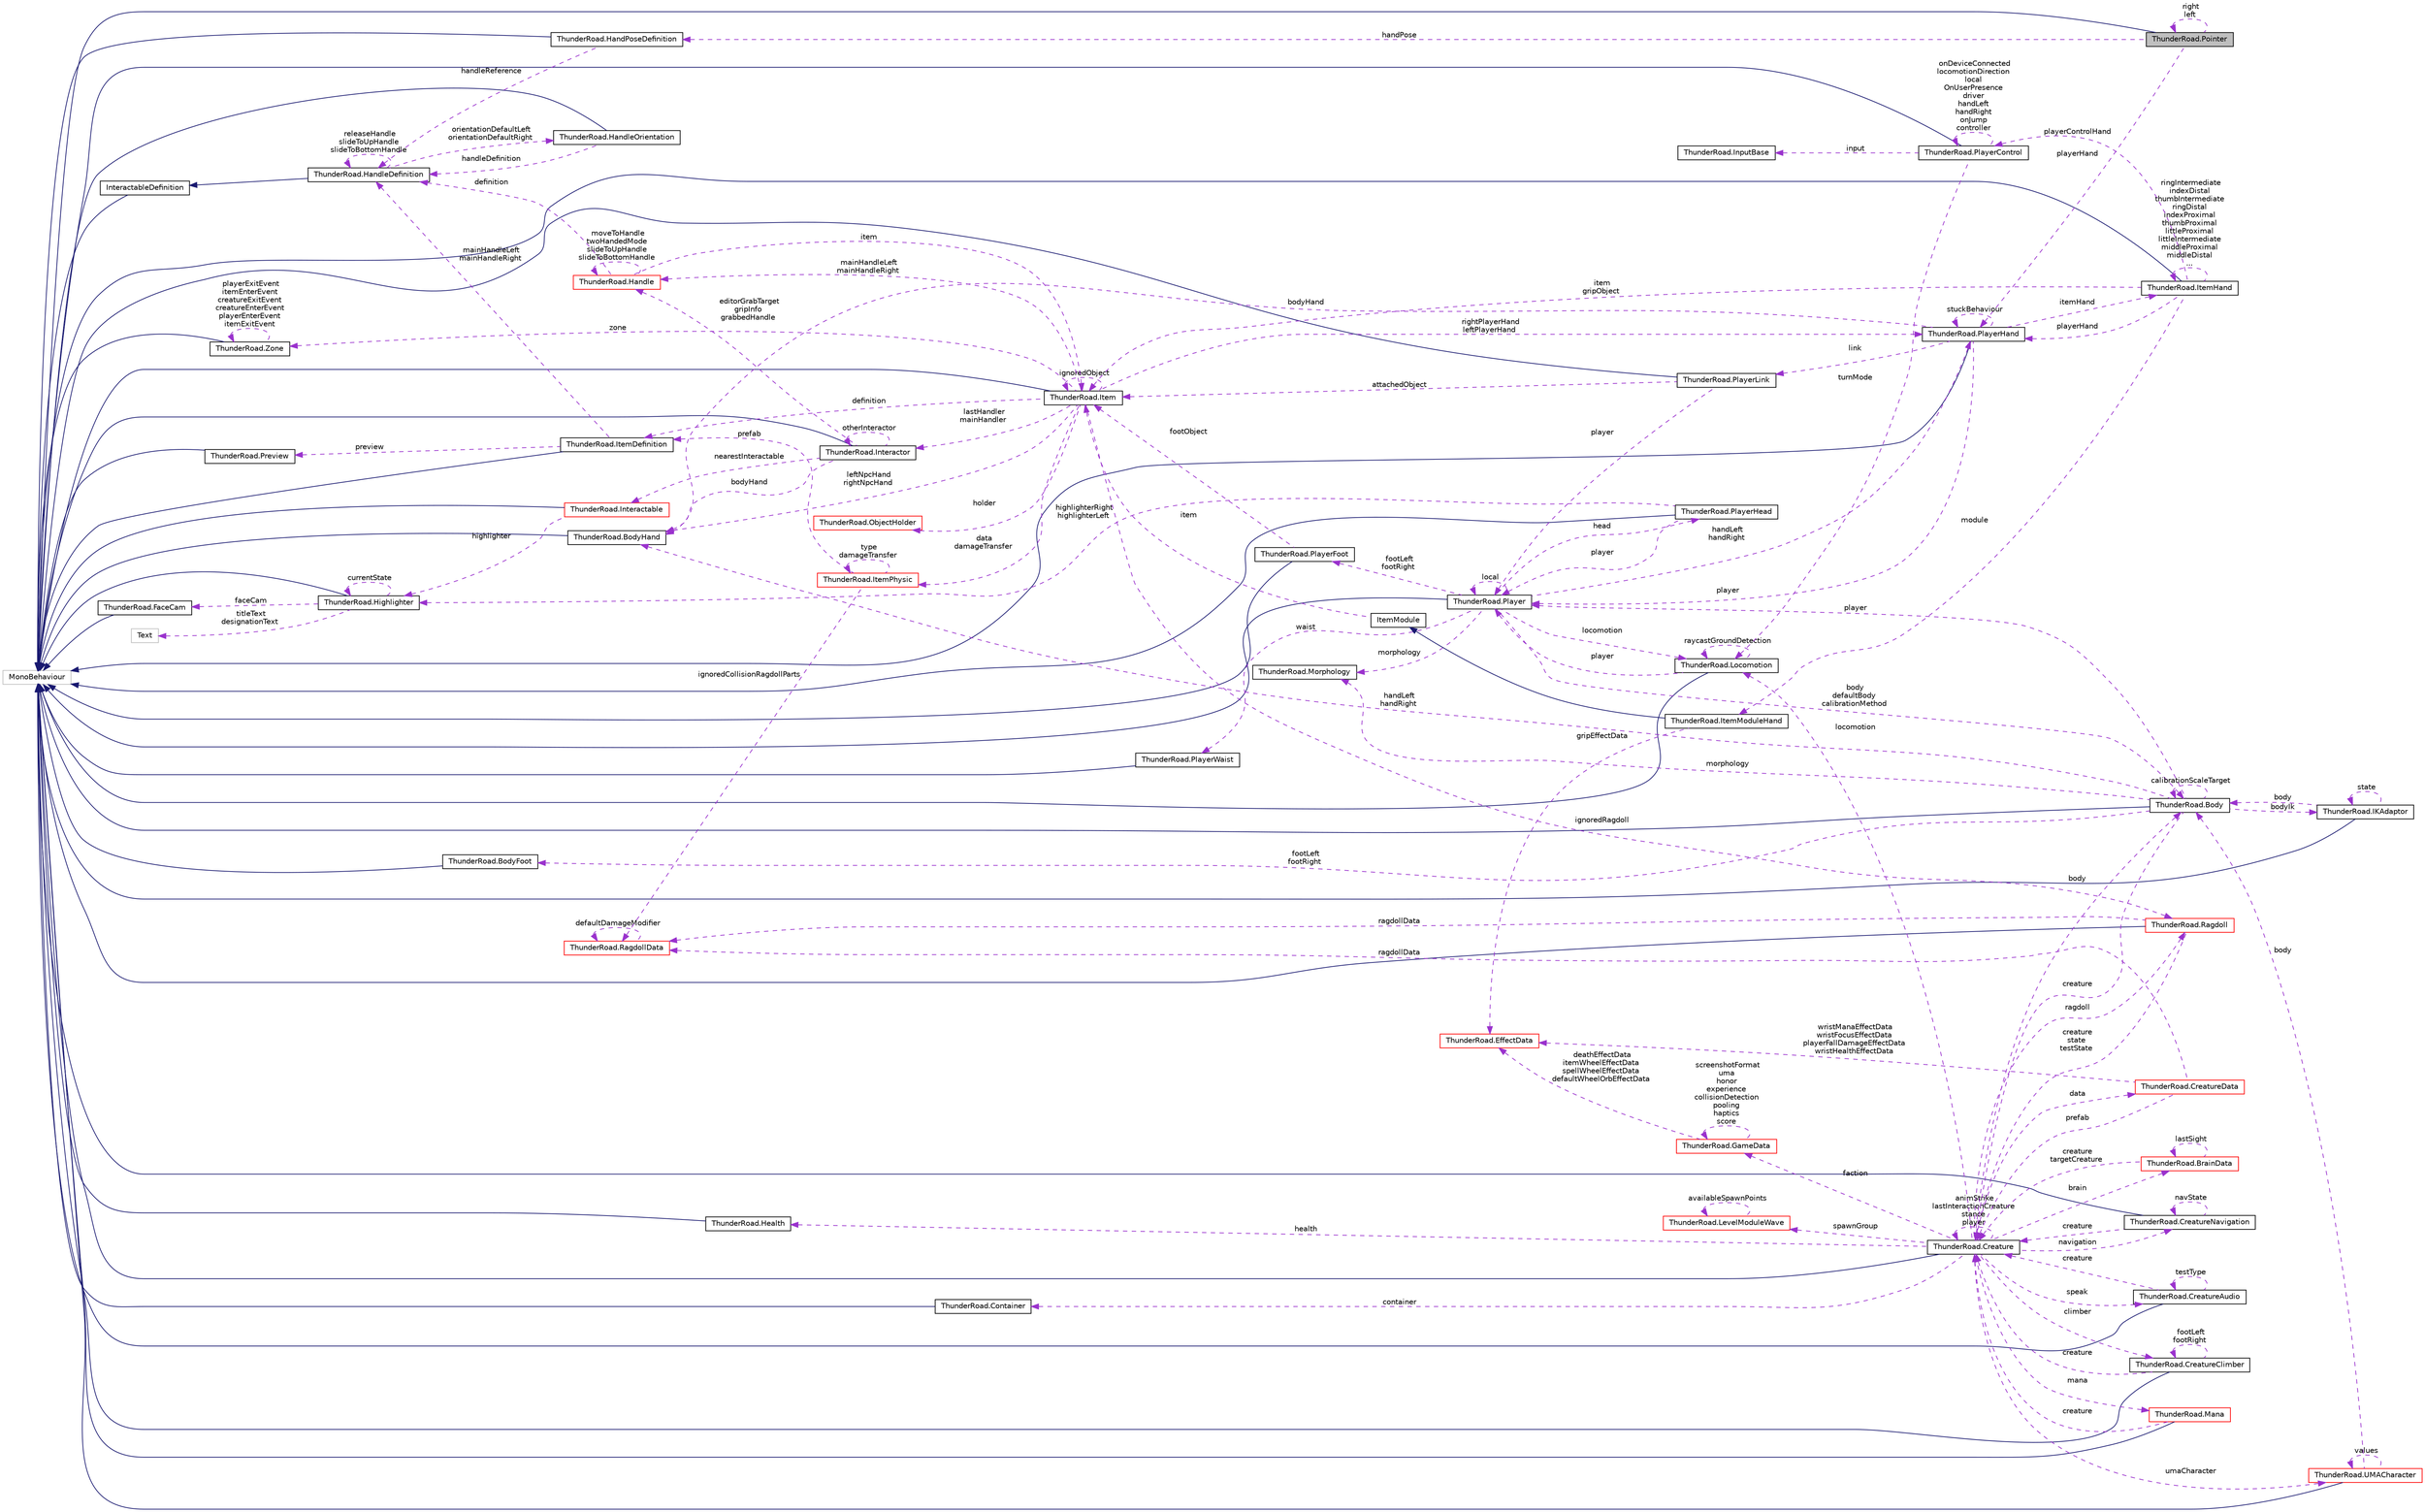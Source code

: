 digraph "ThunderRoad.Pointer"
{
 // LATEX_PDF_SIZE
  edge [fontname="Helvetica",fontsize="10",labelfontname="Helvetica",labelfontsize="10"];
  node [fontname="Helvetica",fontsize="10",shape=record];
  rankdir="LR";
  Node1 [label="ThunderRoad.Pointer",height=0.2,width=0.4,color="black", fillcolor="grey75", style="filled", fontcolor="black",tooltip="Class Pointer. Implements the UnityEngine.MonoBehaviour"];
  Node2 -> Node1 [dir="back",color="midnightblue",fontsize="10",style="solid",fontname="Helvetica"];
  Node2 [label="MonoBehaviour",height=0.2,width=0.4,color="grey75", fillcolor="white", style="filled",tooltip=" "];
  Node3 -> Node1 [dir="back",color="darkorchid3",fontsize="10",style="dashed",label=" handPose" ,fontname="Helvetica"];
  Node3 [label="ThunderRoad.HandPoseDefinition",height=0.2,width=0.4,color="black", fillcolor="white", style="filled",URL="$class_thunder_road_1_1_hand_pose_definition.html",tooltip="Class HandPoseDefinition. Implements the UnityEngine.MonoBehaviour"];
  Node2 -> Node3 [dir="back",color="midnightblue",fontsize="10",style="solid",fontname="Helvetica"];
  Node4 -> Node3 [dir="back",color="darkorchid3",fontsize="10",style="dashed",label=" handleReference" ,fontname="Helvetica"];
  Node4 [label="ThunderRoad.HandleDefinition",height=0.2,width=0.4,color="black", fillcolor="white", style="filled",URL="$class_thunder_road_1_1_handle_definition.html",tooltip="Class HandleDefinition. Implements the ThunderRoad.InteractableDefinition"];
  Node5 -> Node4 [dir="back",color="midnightblue",fontsize="10",style="solid",fontname="Helvetica"];
  Node5 [label="InteractableDefinition",height=0.2,width=0.4,color="black", fillcolor="white", style="filled",URL="$class_thunder_road_1_1_interactable_definition.html",tooltip="Class InteractableDefinition. Implements the UnityEngine.MonoBehaviour"];
  Node2 -> Node5 [dir="back",color="midnightblue",fontsize="10",style="solid",fontname="Helvetica"];
  Node6 -> Node4 [dir="back",color="darkorchid3",fontsize="10",style="dashed",label=" orientationDefaultLeft\norientationDefaultRight" ,fontname="Helvetica"];
  Node6 [label="ThunderRoad.HandleOrientation",height=0.2,width=0.4,color="black", fillcolor="white", style="filled",URL="$class_thunder_road_1_1_handle_orientation.html",tooltip="Class HandleOrientation. Implements the UnityEngine.MonoBehaviour"];
  Node2 -> Node6 [dir="back",color="midnightblue",fontsize="10",style="solid",fontname="Helvetica"];
  Node4 -> Node6 [dir="back",color="darkorchid3",fontsize="10",style="dashed",label=" handleDefinition" ,fontname="Helvetica"];
  Node4 -> Node4 [dir="back",color="darkorchid3",fontsize="10",style="dashed",label=" releaseHandle\nslideToUpHandle\nslideToBottomHandle" ,fontname="Helvetica"];
  Node1 -> Node1 [dir="back",color="darkorchid3",fontsize="10",style="dashed",label=" right\nleft" ,fontname="Helvetica"];
  Node7 -> Node1 [dir="back",color="darkorchid3",fontsize="10",style="dashed",label=" playerHand" ,fontname="Helvetica"];
  Node7 [label="ThunderRoad.PlayerHand",height=0.2,width=0.4,color="black", fillcolor="white", style="filled",URL="$class_thunder_road_1_1_player_hand.html",tooltip="Class PlayerHand. Implements the UnityEngine.MonoBehaviour"];
  Node2 -> Node7 [dir="back",color="midnightblue",fontsize="10",style="solid",fontname="Helvetica"];
  Node8 -> Node7 [dir="back",color="darkorchid3",fontsize="10",style="dashed",label=" player" ,fontname="Helvetica"];
  Node8 [label="ThunderRoad.Player",height=0.2,width=0.4,color="black", fillcolor="white", style="filled",URL="$class_thunder_road_1_1_player.html",tooltip="Class Player. Implements the UnityEngine.MonoBehaviour"];
  Node2 -> Node8 [dir="back",color="midnightblue",fontsize="10",style="solid",fontname="Helvetica"];
  Node9 -> Node8 [dir="back",color="darkorchid3",fontsize="10",style="dashed",label=" footLeft\nfootRight" ,fontname="Helvetica"];
  Node9 [label="ThunderRoad.PlayerFoot",height=0.2,width=0.4,color="black", fillcolor="white", style="filled",URL="$class_thunder_road_1_1_player_foot.html",tooltip="Class PlayerFoot. Implements the UnityEngine.MonoBehaviour"];
  Node2 -> Node9 [dir="back",color="midnightblue",fontsize="10",style="solid",fontname="Helvetica"];
  Node10 -> Node9 [dir="back",color="darkorchid3",fontsize="10",style="dashed",label=" footObject" ,fontname="Helvetica"];
  Node10 [label="ThunderRoad.Item",height=0.2,width=0.4,color="black", fillcolor="white", style="filled",URL="$class_thunder_road_1_1_item.html",tooltip="Class Item. Implements the UnityEngine.MonoBehaviour"];
  Node2 -> Node10 [dir="back",color="midnightblue",fontsize="10",style="solid",fontname="Helvetica"];
  Node11 -> Node10 [dir="back",color="darkorchid3",fontsize="10",style="dashed",label=" lastHandler\nmainHandler" ,fontname="Helvetica"];
  Node11 [label="ThunderRoad.Interactor",height=0.2,width=0.4,color="black", fillcolor="white", style="filled",URL="$class_thunder_road_1_1_interactor.html",tooltip="Class Interactor. Implements the UnityEngine.MonoBehaviour"];
  Node2 -> Node11 [dir="back",color="midnightblue",fontsize="10",style="solid",fontname="Helvetica"];
  Node11 -> Node11 [dir="back",color="darkorchid3",fontsize="10",style="dashed",label=" otherInteractor" ,fontname="Helvetica"];
  Node12 -> Node11 [dir="back",color="darkorchid3",fontsize="10",style="dashed",label=" editorGrabTarget\ngripInfo\ngrabbedHandle" ,fontname="Helvetica"];
  Node12 [label="ThunderRoad.Handle",height=0.2,width=0.4,color="red", fillcolor="white", style="filled",URL="$class_thunder_road_1_1_handle.html",tooltip="Class Handle. Implements the ThunderRoad.Interactable"];
  Node4 -> Node12 [dir="back",color="darkorchid3",fontsize="10",style="dashed",label=" definition" ,fontname="Helvetica"];
  Node12 -> Node12 [dir="back",color="darkorchid3",fontsize="10",style="dashed",label=" moveToHandle\ntwoHandedMode\nslideToUpHandle\nslideToBottomHandle" ,fontname="Helvetica"];
  Node10 -> Node12 [dir="back",color="darkorchid3",fontsize="10",style="dashed",label=" item" ,fontname="Helvetica"];
  Node79 -> Node11 [dir="back",color="darkorchid3",fontsize="10",style="dashed",label=" nearestInteractable" ,fontname="Helvetica"];
  Node79 [label="ThunderRoad.Interactable",height=0.2,width=0.4,color="red", fillcolor="white", style="filled",URL="$class_thunder_road_1_1_interactable.html",tooltip="Class Interactable. Implements the UnityEngine.MonoBehaviour"];
  Node2 -> Node79 [dir="back",color="midnightblue",fontsize="10",style="solid",fontname="Helvetica"];
  Node14 -> Node79 [dir="back",color="darkorchid3",fontsize="10",style="dashed",label=" highlighter" ,fontname="Helvetica"];
  Node14 [label="ThunderRoad.Highlighter",height=0.2,width=0.4,color="black", fillcolor="white", style="filled",URL="$class_thunder_road_1_1_highlighter.html",tooltip="Class Highlighter. Implements the UnityEngine.MonoBehaviour"];
  Node2 -> Node14 [dir="back",color="midnightblue",fontsize="10",style="solid",fontname="Helvetica"];
  Node15 -> Node14 [dir="back",color="darkorchid3",fontsize="10",style="dashed",label=" faceCam" ,fontname="Helvetica"];
  Node15 [label="ThunderRoad.FaceCam",height=0.2,width=0.4,color="black", fillcolor="white", style="filled",URL="$class_thunder_road_1_1_face_cam.html",tooltip="Class FaceCam. Implements the UnityEngine.MonoBehaviour"];
  Node2 -> Node15 [dir="back",color="midnightblue",fontsize="10",style="solid",fontname="Helvetica"];
  Node16 -> Node14 [dir="back",color="darkorchid3",fontsize="10",style="dashed",label=" titleText\ndesignationText" ,fontname="Helvetica"];
  Node16 [label="Text",height=0.2,width=0.4,color="grey75", fillcolor="white", style="filled",tooltip=" "];
  Node14 -> Node14 [dir="back",color="darkorchid3",fontsize="10",style="dashed",label=" currentState" ,fontname="Helvetica"];
  Node64 -> Node11 [dir="back",color="darkorchid3",fontsize="10",style="dashed",label=" bodyHand" ,fontname="Helvetica"];
  Node64 [label="ThunderRoad.BodyHand",height=0.2,width=0.4,color="black", fillcolor="white", style="filled",URL="$class_thunder_road_1_1_body_hand.html",tooltip="Class BodyHand. Implements the UnityEngine.MonoBehaviour"];
  Node2 -> Node64 [dir="back",color="midnightblue",fontsize="10",style="solid",fontname="Helvetica"];
  Node80 -> Node10 [dir="back",color="darkorchid3",fontsize="10",style="dashed",label=" definition" ,fontname="Helvetica"];
  Node80 [label="ThunderRoad.ItemDefinition",height=0.2,width=0.4,color="black", fillcolor="white", style="filled",URL="$class_thunder_road_1_1_item_definition.html",tooltip="Class ItemDefinition. Implements the UnityEngine.MonoBehaviour"];
  Node2 -> Node80 [dir="back",color="midnightblue",fontsize="10",style="solid",fontname="Helvetica"];
  Node4 -> Node80 [dir="back",color="darkorchid3",fontsize="10",style="dashed",label=" mainHandleLeft\nmainHandleRight" ,fontname="Helvetica"];
  Node81 -> Node80 [dir="back",color="darkorchid3",fontsize="10",style="dashed",label=" preview" ,fontname="Helvetica"];
  Node81 [label="ThunderRoad.Preview",height=0.2,width=0.4,color="black", fillcolor="white", style="filled",URL="$class_thunder_road_1_1_preview.html",tooltip="Class Preview. Implements the UnityEngine.MonoBehaviour"];
  Node2 -> Node81 [dir="back",color="midnightblue",fontsize="10",style="solid",fontname="Helvetica"];
  Node46 -> Node10 [dir="back",color="darkorchid3",fontsize="10",style="dashed",label=" ignoredRagdoll" ,fontname="Helvetica"];
  Node46 [label="ThunderRoad.Ragdoll",height=0.2,width=0.4,color="red", fillcolor="white", style="filled",URL="$class_thunder_road_1_1_ragdoll.html",tooltip="Class Ragdoll. Implements the UnityEngine.MonoBehaviour"];
  Node2 -> Node46 [dir="back",color="midnightblue",fontsize="10",style="solid",fontname="Helvetica"];
  Node41 -> Node46 [dir="back",color="darkorchid3",fontsize="10",style="dashed",label=" ragdollData" ,fontname="Helvetica"];
  Node41 [label="ThunderRoad.RagdollData",height=0.2,width=0.4,color="red", fillcolor="white", style="filled",URL="$class_thunder_road_1_1_ragdoll_data.html",tooltip="Class RagdollData. Implements the ThunderRoad.CatalogData"];
  Node41 -> Node41 [dir="back",color="darkorchid3",fontsize="10",style="dashed",label=" defaultDamageModifier" ,fontname="Helvetica"];
  Node33 -> Node46 [dir="back",color="darkorchid3",fontsize="10",style="dashed",label=" creature\nstate\ntestState" ,fontname="Helvetica"];
  Node33 [label="ThunderRoad.Creature",height=0.2,width=0.4,color="black", fillcolor="white", style="filled",URL="$class_thunder_road_1_1_creature.html",tooltip="Class Creature. Implements the UnityEngine.MonoBehaviour"];
  Node2 -> Node33 [dir="back",color="midnightblue",fontsize="10",style="solid",fontname="Helvetica"];
  Node34 -> Node33 [dir="back",color="darkorchid3",fontsize="10",style="dashed",label=" climber" ,fontname="Helvetica"];
  Node34 [label="ThunderRoad.CreatureClimber",height=0.2,width=0.4,color="black", fillcolor="white", style="filled",URL="$class_thunder_road_1_1_creature_climber.html",tooltip="Class CreatureClimber. Implements the UnityEngine.MonoBehaviour"];
  Node2 -> Node34 [dir="back",color="midnightblue",fontsize="10",style="solid",fontname="Helvetica"];
  Node34 -> Node34 [dir="back",color="darkorchid3",fontsize="10",style="dashed",label=" footLeft\nfootRight" ,fontname="Helvetica"];
  Node33 -> Node34 [dir="back",color="darkorchid3",fontsize="10",style="dashed",label=" creature" ,fontname="Helvetica"];
  Node35 -> Node33 [dir="back",color="darkorchid3",fontsize="10",style="dashed",label=" health" ,fontname="Helvetica"];
  Node35 [label="ThunderRoad.Health",height=0.2,width=0.4,color="black", fillcolor="white", style="filled",URL="$class_thunder_road_1_1_health.html",tooltip="Class Health. Implements the UnityEngine.MonoBehaviour"];
  Node2 -> Node35 [dir="back",color="midnightblue",fontsize="10",style="solid",fontname="Helvetica"];
  Node36 -> Node33 [dir="back",color="darkorchid3",fontsize="10",style="dashed",label=" faction" ,fontname="Helvetica"];
  Node36 [label="ThunderRoad.GameData",height=0.2,width=0.4,color="red", fillcolor="white", style="filled",URL="$class_thunder_road_1_1_game_data.html",tooltip="Class GameData."];
  Node36 -> Node36 [dir="back",color="darkorchid3",fontsize="10",style="dashed",label=" screenshotFormat\numa\nhonor\nexperience\ncollisionDetection\npooling\nhaptics\nscore" ,fontname="Helvetica"];
  Node22 -> Node36 [dir="back",color="darkorchid3",fontsize="10",style="dashed",label=" deathEffectData\nitemWheelEffectData\nspellWheelEffectData\ndefaultWheelOrbEffectData" ,fontname="Helvetica"];
  Node22 [label="ThunderRoad.EffectData",height=0.2,width=0.4,color="red", fillcolor="white", style="filled",URL="$class_thunder_road_1_1_effect_data.html",tooltip="Class EffectData. Implements the ThunderRoad.CatalogData"];
  Node37 -> Node33 [dir="back",color="darkorchid3",fontsize="10",style="dashed",label=" spawnGroup" ,fontname="Helvetica"];
  Node37 [label="ThunderRoad.LevelModuleWave",height=0.2,width=0.4,color="red", fillcolor="white", style="filled",URL="$class_thunder_road_1_1_level_module_wave.html",tooltip="Class LevelModuleWave. Implements the ThunderRoad.LevelModule"];
  Node37 -> Node37 [dir="back",color="darkorchid3",fontsize="10",style="dashed",label=" availableSpawnPoints" ,fontname="Helvetica"];
  Node40 -> Node33 [dir="back",color="darkorchid3",fontsize="10",style="dashed",label=" data" ,fontname="Helvetica"];
  Node40 [label="ThunderRoad.CreatureData",height=0.2,width=0.4,color="red", fillcolor="white", style="filled",URL="$class_thunder_road_1_1_creature_data.html",tooltip="Class CreatureData. Implements the ThunderRoad.CatalogData"];
  Node41 -> Node40 [dir="back",color="darkorchid3",fontsize="10",style="dashed",label=" ragdollData" ,fontname="Helvetica"];
  Node22 -> Node40 [dir="back",color="darkorchid3",fontsize="10",style="dashed",label=" wristManaEffectData\nwristFocusEffectData\nplayerFallDamageEffectData\nwristHealthEffectData" ,fontname="Helvetica"];
  Node33 -> Node40 [dir="back",color="darkorchid3",fontsize="10",style="dashed",label=" prefab" ,fontname="Helvetica"];
  Node45 -> Node33 [dir="back",color="darkorchid3",fontsize="10",style="dashed",label=" locomotion" ,fontname="Helvetica"];
  Node45 [label="ThunderRoad.Locomotion",height=0.2,width=0.4,color="black", fillcolor="white", style="filled",URL="$class_thunder_road_1_1_locomotion.html",tooltip="Class Locomotion. Implements the UnityEngine.MonoBehaviour"];
  Node2 -> Node45 [dir="back",color="midnightblue",fontsize="10",style="solid",fontname="Helvetica"];
  Node8 -> Node45 [dir="back",color="darkorchid3",fontsize="10",style="dashed",label=" player" ,fontname="Helvetica"];
  Node45 -> Node45 [dir="back",color="darkorchid3",fontsize="10",style="dashed",label=" raycastGroundDetection" ,fontname="Helvetica"];
  Node46 -> Node33 [dir="back",color="darkorchid3",fontsize="10",style="dashed",label=" ragdoll" ,fontname="Helvetica"];
  Node61 -> Node33 [dir="back",color="darkorchid3",fontsize="10",style="dashed",label=" body" ,fontname="Helvetica"];
  Node61 [label="ThunderRoad.Body",height=0.2,width=0.4,color="black", fillcolor="white", style="filled",URL="$class_thunder_road_1_1_body.html",tooltip="Class Body. Implements the UnityEngine.MonoBehaviour"];
  Node2 -> Node61 [dir="back",color="midnightblue",fontsize="10",style="solid",fontname="Helvetica"];
  Node8 -> Node61 [dir="back",color="darkorchid3",fontsize="10",style="dashed",label=" player" ,fontname="Helvetica"];
  Node62 -> Node61 [dir="back",color="darkorchid3",fontsize="10",style="dashed",label=" morphology" ,fontname="Helvetica"];
  Node62 [label="ThunderRoad.Morphology",height=0.2,width=0.4,color="black", fillcolor="white", style="filled",URL="$class_thunder_road_1_1_morphology.html",tooltip="Class Morphology."];
  Node63 -> Node61 [dir="back",color="darkorchid3",fontsize="10",style="dashed",label=" bodyIk" ,fontname="Helvetica"];
  Node63 [label="ThunderRoad.IKAdaptor",height=0.2,width=0.4,color="black", fillcolor="white", style="filled",URL="$class_thunder_road_1_1_i_k_adaptor.html",tooltip="Class IKAdaptor. Implements the UnityEngine.MonoBehaviour"];
  Node2 -> Node63 [dir="back",color="midnightblue",fontsize="10",style="solid",fontname="Helvetica"];
  Node63 -> Node63 [dir="back",color="darkorchid3",fontsize="10",style="dashed",label=" state" ,fontname="Helvetica"];
  Node61 -> Node63 [dir="back",color="darkorchid3",fontsize="10",style="dashed",label=" body" ,fontname="Helvetica"];
  Node61 -> Node61 [dir="back",color="darkorchid3",fontsize="10",style="dashed",label=" calibrationScaleTarget" ,fontname="Helvetica"];
  Node33 -> Node61 [dir="back",color="darkorchid3",fontsize="10",style="dashed",label=" creature" ,fontname="Helvetica"];
  Node64 -> Node61 [dir="back",color="darkorchid3",fontsize="10",style="dashed",label=" handLeft\nhandRight" ,fontname="Helvetica"];
  Node65 -> Node61 [dir="back",color="darkorchid3",fontsize="10",style="dashed",label=" footLeft\nfootRight" ,fontname="Helvetica"];
  Node65 [label="ThunderRoad.BodyFoot",height=0.2,width=0.4,color="black", fillcolor="white", style="filled",URL="$class_thunder_road_1_1_body_foot.html",tooltip="Class BodyFoot. Implements the UnityEngine.MonoBehaviour"];
  Node2 -> Node65 [dir="back",color="midnightblue",fontsize="10",style="solid",fontname="Helvetica"];
  Node66 -> Node33 [dir="back",color="darkorchid3",fontsize="10",style="dashed",label=" speak" ,fontname="Helvetica"];
  Node66 [label="ThunderRoad.CreatureAudio",height=0.2,width=0.4,color="black", fillcolor="white", style="filled",URL="$class_thunder_road_1_1_creature_audio.html",tooltip="Class CreatureAudio. Implements the UnityEngine.MonoBehaviour"];
  Node2 -> Node66 [dir="back",color="midnightblue",fontsize="10",style="solid",fontname="Helvetica"];
  Node66 -> Node66 [dir="back",color="darkorchid3",fontsize="10",style="dashed",label=" testType" ,fontname="Helvetica"];
  Node33 -> Node66 [dir="back",color="darkorchid3",fontsize="10",style="dashed",label=" creature" ,fontname="Helvetica"];
  Node33 -> Node33 [dir="back",color="darkorchid3",fontsize="10",style="dashed",label=" animStrike\nlastInteractionCreature\nstance\nplayer" ,fontname="Helvetica"];
  Node31 -> Node33 [dir="back",color="darkorchid3",fontsize="10",style="dashed",label=" mana" ,fontname="Helvetica"];
  Node31 [label="ThunderRoad.Mana",height=0.2,width=0.4,color="red", fillcolor="white", style="filled",URL="$class_thunder_road_1_1_mana.html",tooltip="Class Mana. Implements the UnityEngine.MonoBehaviour"];
  Node2 -> Node31 [dir="back",color="midnightblue",fontsize="10",style="solid",fontname="Helvetica"];
  Node33 -> Node31 [dir="back",color="darkorchid3",fontsize="10",style="dashed",label=" creature" ,fontname="Helvetica"];
  Node67 -> Node33 [dir="back",color="darkorchid3",fontsize="10",style="dashed",label=" umaCharacter" ,fontname="Helvetica"];
  Node67 [label="ThunderRoad.UMACharacter",height=0.2,width=0.4,color="red", fillcolor="white", style="filled",URL="$class_thunder_road_1_1_u_m_a_character.html",tooltip="Class UMACharacter. Implements the UnityEngine.MonoBehaviour"];
  Node2 -> Node67 [dir="back",color="midnightblue",fontsize="10",style="solid",fontname="Helvetica"];
  Node61 -> Node67 [dir="back",color="darkorchid3",fontsize="10",style="dashed",label=" body" ,fontname="Helvetica"];
  Node67 -> Node67 [dir="back",color="darkorchid3",fontsize="10",style="dashed",label=" values" ,fontname="Helvetica"];
  Node68 -> Node33 [dir="back",color="darkorchid3",fontsize="10",style="dashed",label=" container" ,fontname="Helvetica"];
  Node68 [label="ThunderRoad.Container",height=0.2,width=0.4,color="black", fillcolor="white", style="filled",URL="$class_thunder_road_1_1_container.html",tooltip="Class Container. Implements the UnityEngine.MonoBehaviour"];
  Node2 -> Node68 [dir="back",color="midnightblue",fontsize="10",style="solid",fontname="Helvetica"];
  Node69 -> Node33 [dir="back",color="darkorchid3",fontsize="10",style="dashed",label=" brain" ,fontname="Helvetica"];
  Node69 [label="ThunderRoad.BrainData",height=0.2,width=0.4,color="red", fillcolor="white", style="filled",URL="$class_thunder_road_1_1_brain_data.html",tooltip="Class BrainData. Implements the ThunderRoad.CatalogData"];
  Node33 -> Node69 [dir="back",color="darkorchid3",fontsize="10",style="dashed",label=" creature\ntargetCreature" ,fontname="Helvetica"];
  Node69 -> Node69 [dir="back",color="darkorchid3",fontsize="10",style="dashed",label=" lastSight" ,fontname="Helvetica"];
  Node77 -> Node33 [dir="back",color="darkorchid3",fontsize="10",style="dashed",label=" navigation" ,fontname="Helvetica"];
  Node77 [label="ThunderRoad.CreatureNavigation",height=0.2,width=0.4,color="black", fillcolor="white", style="filled",URL="$class_thunder_road_1_1_creature_navigation.html",tooltip="Class CreatureNavigation. Implements the UnityEngine.MonoBehaviour"];
  Node2 -> Node77 [dir="back",color="midnightblue",fontsize="10",style="solid",fontname="Helvetica"];
  Node33 -> Node77 [dir="back",color="darkorchid3",fontsize="10",style="dashed",label=" creature" ,fontname="Helvetica"];
  Node77 -> Node77 [dir="back",color="darkorchid3",fontsize="10",style="dashed",label=" navState" ,fontname="Helvetica"];
  Node82 -> Node10 [dir="back",color="darkorchid3",fontsize="10",style="dashed",label=" data\ndamageTransfer" ,fontname="Helvetica"];
  Node82 [label="ThunderRoad.ItemPhysic",height=0.2,width=0.4,color="red", fillcolor="white", style="filled",URL="$class_thunder_road_1_1_item_physic.html",tooltip="Class ItemPhysic. Implements the ThunderRoad.ItemData"];
  Node41 -> Node82 [dir="back",color="darkorchid3",fontsize="10",style="dashed",label=" ignoredCollisionRagdollParts" ,fontname="Helvetica"];
  Node80 -> Node82 [dir="back",color="darkorchid3",fontsize="10",style="dashed",label=" prefab" ,fontname="Helvetica"];
  Node82 -> Node82 [dir="back",color="darkorchid3",fontsize="10",style="dashed",label=" type\ndamageTransfer" ,fontname="Helvetica"];
  Node86 -> Node10 [dir="back",color="darkorchid3",fontsize="10",style="dashed",label=" holder" ,fontname="Helvetica"];
  Node86 [label="ThunderRoad.ObjectHolder",height=0.2,width=0.4,color="red", fillcolor="white", style="filled",URL="$class_thunder_road_1_1_object_holder.html",tooltip="Class ObjectHolder. Implements the ThunderRoad.Interactable"];
  Node12 -> Node10 [dir="back",color="darkorchid3",fontsize="10",style="dashed",label=" mainHandleLeft\nmainHandleRight" ,fontname="Helvetica"];
  Node10 -> Node10 [dir="back",color="darkorchid3",fontsize="10",style="dashed",label=" ignoredObject" ,fontname="Helvetica"];
  Node87 -> Node10 [dir="back",color="darkorchid3",fontsize="10",style="dashed",label=" zone" ,fontname="Helvetica"];
  Node87 [label="ThunderRoad.Zone",height=0.2,width=0.4,color="black", fillcolor="white", style="filled",URL="$class_thunder_road_1_1_zone.html",tooltip="Class Zone. Implements the UnityEngine.MonoBehaviour"];
  Node2 -> Node87 [dir="back",color="midnightblue",fontsize="10",style="solid",fontname="Helvetica"];
  Node87 -> Node87 [dir="back",color="darkorchid3",fontsize="10",style="dashed",label=" playerExitEvent\nitemEnterEvent\ncreatureExitEvent\ncreatureEnterEvent\nplayerEnterEvent\nitemExitEvent" ,fontname="Helvetica"];
  Node64 -> Node10 [dir="back",color="darkorchid3",fontsize="10",style="dashed",label=" leftNpcHand\nrightNpcHand" ,fontname="Helvetica"];
  Node7 -> Node10 [dir="back",color="darkorchid3",fontsize="10",style="dashed",label=" rightPlayerHand\nleftPlayerHand" ,fontname="Helvetica"];
  Node8 -> Node8 [dir="back",color="darkorchid3",fontsize="10",style="dashed",label=" local" ,fontname="Helvetica"];
  Node62 -> Node8 [dir="back",color="darkorchid3",fontsize="10",style="dashed",label=" morphology" ,fontname="Helvetica"];
  Node45 -> Node8 [dir="back",color="darkorchid3",fontsize="10",style="dashed",label=" locomotion" ,fontname="Helvetica"];
  Node88 -> Node8 [dir="back",color="darkorchid3",fontsize="10",style="dashed",label=" head" ,fontname="Helvetica"];
  Node88 [label="ThunderRoad.PlayerHead",height=0.2,width=0.4,color="black", fillcolor="white", style="filled",URL="$class_thunder_road_1_1_player_head.html",tooltip="Class PlayerHead. Implements the UnityEngine.MonoBehaviour"];
  Node2 -> Node88 [dir="back",color="midnightblue",fontsize="10",style="solid",fontname="Helvetica"];
  Node8 -> Node88 [dir="back",color="darkorchid3",fontsize="10",style="dashed",label=" player" ,fontname="Helvetica"];
  Node14 -> Node88 [dir="back",color="darkorchid3",fontsize="10",style="dashed",label=" highlighterRight\nhighlighterLeft" ,fontname="Helvetica"];
  Node61 -> Node8 [dir="back",color="darkorchid3",fontsize="10",style="dashed",label=" body\ndefaultBody\ncalibrationMethod" ,fontname="Helvetica"];
  Node89 -> Node8 [dir="back",color="darkorchid3",fontsize="10",style="dashed",label=" waist" ,fontname="Helvetica"];
  Node89 [label="ThunderRoad.PlayerWaist",height=0.2,width=0.4,color="black", fillcolor="white", style="filled",URL="$class_thunder_road_1_1_player_waist.html",tooltip="Class PlayerWaist. Implements the UnityEngine.MonoBehaviour"];
  Node2 -> Node89 [dir="back",color="midnightblue",fontsize="10",style="solid",fontname="Helvetica"];
  Node7 -> Node8 [dir="back",color="darkorchid3",fontsize="10",style="dashed",label=" handLeft\nhandRight" ,fontname="Helvetica"];
  Node90 -> Node7 [dir="back",color="darkorchid3",fontsize="10",style="dashed",label=" link" ,fontname="Helvetica"];
  Node90 [label="ThunderRoad.PlayerLink",height=0.2,width=0.4,color="black", fillcolor="white", style="filled",URL="$class_thunder_road_1_1_player_link.html",tooltip="Class PlayerLink. Implements the UnityEngine.MonoBehaviour"];
  Node2 -> Node90 [dir="back",color="midnightblue",fontsize="10",style="solid",fontname="Helvetica"];
  Node8 -> Node90 [dir="back",color="darkorchid3",fontsize="10",style="dashed",label=" player" ,fontname="Helvetica"];
  Node10 -> Node90 [dir="back",color="darkorchid3",fontsize="10",style="dashed",label=" attachedObject" ,fontname="Helvetica"];
  Node91 -> Node7 [dir="back",color="darkorchid3",fontsize="10",style="dashed",label=" itemHand" ,fontname="Helvetica"];
  Node91 [label="ThunderRoad.ItemHand",height=0.2,width=0.4,color="black", fillcolor="white", style="filled",URL="$class_thunder_road_1_1_item_hand.html",tooltip="Class ItemHand. Implements the UnityEngine.MonoBehaviour"];
  Node2 -> Node91 [dir="back",color="midnightblue",fontsize="10",style="solid",fontname="Helvetica"];
  Node92 -> Node91 [dir="back",color="darkorchid3",fontsize="10",style="dashed",label=" module" ,fontname="Helvetica"];
  Node92 [label="ThunderRoad.ItemModuleHand",height=0.2,width=0.4,color="black", fillcolor="white", style="filled",URL="$class_thunder_road_1_1_item_module_hand.html",tooltip="Class ItemModuleHand. Implements the ThunderRoad.ItemModule"];
  Node85 -> Node92 [dir="back",color="midnightblue",fontsize="10",style="solid",fontname="Helvetica"];
  Node85 [label="ItemModule",height=0.2,width=0.4,color="black", fillcolor="white", style="filled",URL="$class_thunder_road_1_1_item_module.html",tooltip="Class ItemModule."];
  Node10 -> Node85 [dir="back",color="darkorchid3",fontsize="10",style="dashed",label=" item" ,fontname="Helvetica"];
  Node22 -> Node92 [dir="back",color="darkorchid3",fontsize="10",style="dashed",label=" gripEffectData" ,fontname="Helvetica"];
  Node93 -> Node91 [dir="back",color="darkorchid3",fontsize="10",style="dashed",label=" playerControlHand" ,fontname="Helvetica"];
  Node93 [label="ThunderRoad.PlayerControl",height=0.2,width=0.4,color="black", fillcolor="white", style="filled",URL="$class_thunder_road_1_1_player_control.html",tooltip="Class PlayerControl. Implements the UnityEngine.MonoBehaviour"];
  Node2 -> Node93 [dir="back",color="midnightblue",fontsize="10",style="solid",fontname="Helvetica"];
  Node94 -> Node93 [dir="back",color="darkorchid3",fontsize="10",style="dashed",label=" input" ,fontname="Helvetica"];
  Node94 [label="ThunderRoad.InputBase",height=0.2,width=0.4,color="black", fillcolor="white", style="filled",URL="$class_thunder_road_1_1_input_base.html",tooltip="Class InputBase."];
  Node45 -> Node93 [dir="back",color="darkorchid3",fontsize="10",style="dashed",label=" turnMode" ,fontname="Helvetica"];
  Node93 -> Node93 [dir="back",color="darkorchid3",fontsize="10",style="dashed",label=" onDeviceConnected\nlocomotionDirection\nlocal\nOnUserPresence\ndriver\nhandLeft\nhandRight\nonJump\ncontroller" ,fontname="Helvetica"];
  Node91 -> Node91 [dir="back",color="darkorchid3",fontsize="10",style="dashed",label=" ringIntermediate\nindexDistal\nthumbIntermediate\nringDistal\nindexProximal\nthumbProximal\nlittleProximal\nlittleIntermediate\nmiddleProximal\nmiddleDistal\n..." ,fontname="Helvetica"];
  Node10 -> Node91 [dir="back",color="darkorchid3",fontsize="10",style="dashed",label=" item\ngripObject" ,fontname="Helvetica"];
  Node7 -> Node91 [dir="back",color="darkorchid3",fontsize="10",style="dashed",label=" playerHand" ,fontname="Helvetica"];
  Node64 -> Node7 [dir="back",color="darkorchid3",fontsize="10",style="dashed",label=" bodyHand" ,fontname="Helvetica"];
  Node7 -> Node7 [dir="back",color="darkorchid3",fontsize="10",style="dashed",label=" stuckBehaviour" ,fontname="Helvetica"];
}
